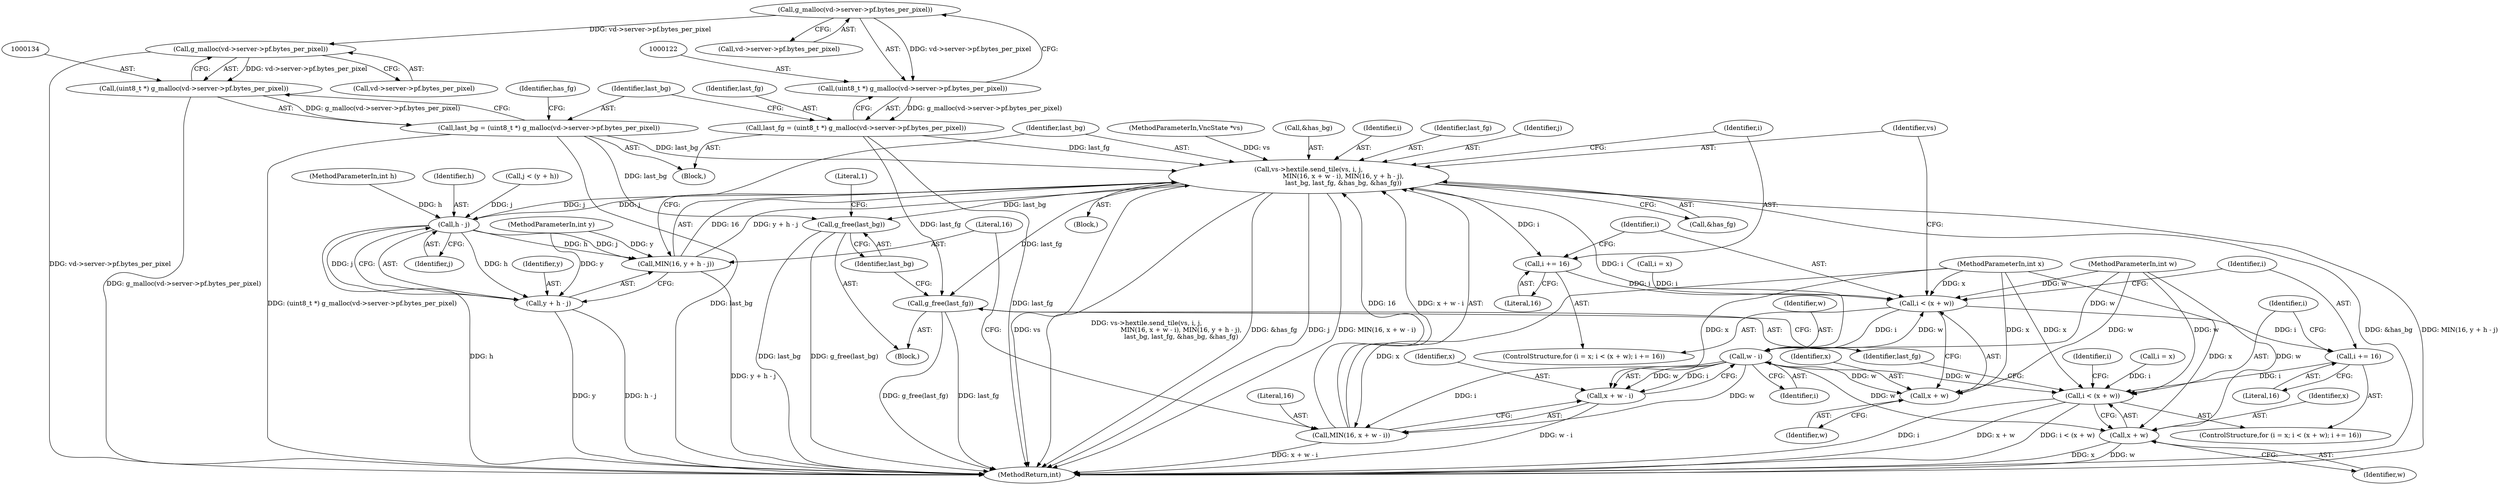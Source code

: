 digraph "1_qemu_9f64916da20eea67121d544698676295bbb105a7@API" {
"1000123" [label="(Call,g_malloc(vd->server->pf.bytes_per_pixel))"];
"1000121" [label="(Call,(uint8_t *) g_malloc(vd->server->pf.bytes_per_pixel))"];
"1000119" [label="(Call,last_fg = (uint8_t *) g_malloc(vd->server->pf.bytes_per_pixel))"];
"1000187" [label="(Call,vs->hextile.send_tile(vs, i, j,\n                                  MIN(16, x + w - i), MIN(16, y + h - j),\n                                  last_bg, last_fg, &has_bg, &has_fg))"];
"1000183" [label="(Call,i += 16)"];
"1000178" [label="(Call,i < (x + w))"];
"1000170" [label="(Call,i += 16)"];
"1000165" [label="(Call,i < (x + w))"];
"1000195" [label="(Call,w - i)"];
"1000167" [label="(Call,x + w)"];
"1000180" [label="(Call,x + w)"];
"1000191" [label="(Call,MIN(16, x + w - i))"];
"1000193" [label="(Call,x + w - i)"];
"1000202" [label="(Call,h - j)"];
"1000198" [label="(Call,MIN(16, y + h - j))"];
"1000200" [label="(Call,y + h - j)"];
"1000211" [label="(Call,g_free(last_fg))"];
"1000213" [label="(Call,g_free(last_bg))"];
"1000135" [label="(Call,g_malloc(vd->server->pf.bytes_per_pixel))"];
"1000133" [label="(Call,(uint8_t *) g_malloc(vd->server->pf.bytes_per_pixel))"];
"1000131" [label="(Call,last_bg = (uint8_t *) g_malloc(vd->server->pf.bytes_per_pixel))"];
"1000187" [label="(Call,vs->hextile.send_tile(vs, i, j,\n                                  MIN(16, x + w - i), MIN(16, y + h - j),\n                                  last_bg, last_fg, &has_bg, &has_fg))"];
"1000105" [label="(MethodParameterIn,int h)"];
"1000123" [label="(Call,g_malloc(vd->server->pf.bytes_per_pixel))"];
"1000203" [label="(Identifier,h)"];
"1000131" [label="(Call,last_bg = (uint8_t *) g_malloc(vd->server->pf.bytes_per_pixel))"];
"1000300" [label="(MethodReturn,int)"];
"1000192" [label="(Literal,16)"];
"1000172" [label="(Literal,16)"];
"1000185" [label="(Literal,16)"];
"1000165" [label="(Call,i < (x + w))"];
"1000209" [label="(Call,&has_fg)"];
"1000193" [label="(Call,x + w - i)"];
"1000186" [label="(Block,)"];
"1000119" [label="(Call,last_fg = (uint8_t *) g_malloc(vd->server->pf.bytes_per_pixel))"];
"1000183" [label="(Call,i += 16)"];
"1000189" [label="(Identifier,i)"];
"1000161" [label="(ControlStructure,for (i = x; i < (x + w); i += 16))"];
"1000212" [label="(Identifier,last_fg)"];
"1000170" [label="(Call,i += 16)"];
"1000199" [label="(Literal,16)"];
"1000206" [label="(Identifier,last_fg)"];
"1000175" [label="(Call,i = x)"];
"1000197" [label="(Identifier,i)"];
"1000168" [label="(Identifier,x)"];
"1000204" [label="(Identifier,j)"];
"1000176" [label="(Identifier,i)"];
"1000162" [label="(Call,i = x)"];
"1000124" [label="(Call,vd->server->pf.bytes_per_pixel)"];
"1000136" [label="(Call,vd->server->pf.bytes_per_pixel)"];
"1000144" [label="(Identifier,has_fg)"];
"1000166" [label="(Identifier,i)"];
"1000152" [label="(Call,j < (y + h))"];
"1000181" [label="(Identifier,x)"];
"1000180" [label="(Call,x + w)"];
"1000190" [label="(Identifier,j)"];
"1000194" [label="(Identifier,x)"];
"1000167" [label="(Call,x + w)"];
"1000198" [label="(Call,MIN(16, y + h - j))"];
"1000184" [label="(Identifier,i)"];
"1000132" [label="(Identifier,last_bg)"];
"1000214" [label="(Identifier,last_bg)"];
"1000135" [label="(Call,g_malloc(vd->server->pf.bytes_per_pixel))"];
"1000195" [label="(Call,w - i)"];
"1000178" [label="(Call,i < (x + w))"];
"1000174" [label="(ControlStructure,for (i = x; i < (x + w); i += 16))"];
"1000196" [label="(Identifier,w)"];
"1000188" [label="(Identifier,vs)"];
"1000106" [label="(Block,)"];
"1000169" [label="(Identifier,w)"];
"1000211" [label="(Call,g_free(last_fg))"];
"1000171" [label="(Identifier,i)"];
"1000191" [label="(Call,MIN(16, x + w - i))"];
"1000103" [label="(MethodParameterIn,int y)"];
"1000213" [label="(Call,g_free(last_bg))"];
"1000120" [label="(Identifier,last_fg)"];
"1000101" [label="(MethodParameterIn,VncState *vs)"];
"1000207" [label="(Call,&has_bg)"];
"1000179" [label="(Identifier,i)"];
"1000216" [label="(Literal,1)"];
"1000205" [label="(Identifier,last_bg)"];
"1000202" [label="(Call,h - j)"];
"1000104" [label="(MethodParameterIn,int w)"];
"1000201" [label="(Identifier,y)"];
"1000160" [label="(Block,)"];
"1000121" [label="(Call,(uint8_t *) g_malloc(vd->server->pf.bytes_per_pixel))"];
"1000200" [label="(Call,y + h - j)"];
"1000102" [label="(MethodParameterIn,int x)"];
"1000133" [label="(Call,(uint8_t *) g_malloc(vd->server->pf.bytes_per_pixel))"];
"1000182" [label="(Identifier,w)"];
"1000123" -> "1000121"  [label="AST: "];
"1000123" -> "1000124"  [label="CFG: "];
"1000124" -> "1000123"  [label="AST: "];
"1000121" -> "1000123"  [label="CFG: "];
"1000123" -> "1000121"  [label="DDG: vd->server->pf.bytes_per_pixel"];
"1000123" -> "1000135"  [label="DDG: vd->server->pf.bytes_per_pixel"];
"1000121" -> "1000119"  [label="AST: "];
"1000122" -> "1000121"  [label="AST: "];
"1000119" -> "1000121"  [label="CFG: "];
"1000121" -> "1000119"  [label="DDG: g_malloc(vd->server->pf.bytes_per_pixel)"];
"1000119" -> "1000106"  [label="AST: "];
"1000120" -> "1000119"  [label="AST: "];
"1000132" -> "1000119"  [label="CFG: "];
"1000119" -> "1000300"  [label="DDG: last_fg"];
"1000119" -> "1000187"  [label="DDG: last_fg"];
"1000119" -> "1000211"  [label="DDG: last_fg"];
"1000187" -> "1000186"  [label="AST: "];
"1000187" -> "1000209"  [label="CFG: "];
"1000188" -> "1000187"  [label="AST: "];
"1000189" -> "1000187"  [label="AST: "];
"1000190" -> "1000187"  [label="AST: "];
"1000191" -> "1000187"  [label="AST: "];
"1000198" -> "1000187"  [label="AST: "];
"1000205" -> "1000187"  [label="AST: "];
"1000206" -> "1000187"  [label="AST: "];
"1000207" -> "1000187"  [label="AST: "];
"1000209" -> "1000187"  [label="AST: "];
"1000184" -> "1000187"  [label="CFG: "];
"1000187" -> "1000300"  [label="DDG: vs"];
"1000187" -> "1000300"  [label="DDG: vs->hextile.send_tile(vs, i, j,\n                                  MIN(16, x + w - i), MIN(16, y + h - j),\n                                  last_bg, last_fg, &has_bg, &has_fg)"];
"1000187" -> "1000300"  [label="DDG: &has_fg"];
"1000187" -> "1000300"  [label="DDG: j"];
"1000187" -> "1000300"  [label="DDG: MIN(16, x + w - i)"];
"1000187" -> "1000300"  [label="DDG: &has_bg"];
"1000187" -> "1000300"  [label="DDG: MIN(16, y + h - j)"];
"1000187" -> "1000183"  [label="DDG: i"];
"1000101" -> "1000187"  [label="DDG: vs"];
"1000195" -> "1000187"  [label="DDG: i"];
"1000202" -> "1000187"  [label="DDG: j"];
"1000191" -> "1000187"  [label="DDG: 16"];
"1000191" -> "1000187"  [label="DDG: x + w - i"];
"1000198" -> "1000187"  [label="DDG: 16"];
"1000198" -> "1000187"  [label="DDG: y + h - j"];
"1000187" -> "1000202"  [label="DDG: j"];
"1000131" -> "1000187"  [label="DDG: last_bg"];
"1000187" -> "1000211"  [label="DDG: last_fg"];
"1000187" -> "1000213"  [label="DDG: last_bg"];
"1000183" -> "1000174"  [label="AST: "];
"1000183" -> "1000185"  [label="CFG: "];
"1000184" -> "1000183"  [label="AST: "];
"1000185" -> "1000183"  [label="AST: "];
"1000179" -> "1000183"  [label="CFG: "];
"1000183" -> "1000178"  [label="DDG: i"];
"1000178" -> "1000174"  [label="AST: "];
"1000178" -> "1000180"  [label="CFG: "];
"1000179" -> "1000178"  [label="AST: "];
"1000180" -> "1000178"  [label="AST: "];
"1000188" -> "1000178"  [label="CFG: "];
"1000171" -> "1000178"  [label="CFG: "];
"1000178" -> "1000170"  [label="DDG: i"];
"1000175" -> "1000178"  [label="DDG: i"];
"1000102" -> "1000178"  [label="DDG: x"];
"1000195" -> "1000178"  [label="DDG: w"];
"1000104" -> "1000178"  [label="DDG: w"];
"1000178" -> "1000195"  [label="DDG: i"];
"1000170" -> "1000161"  [label="AST: "];
"1000170" -> "1000172"  [label="CFG: "];
"1000171" -> "1000170"  [label="AST: "];
"1000172" -> "1000170"  [label="AST: "];
"1000166" -> "1000170"  [label="CFG: "];
"1000170" -> "1000165"  [label="DDG: i"];
"1000165" -> "1000161"  [label="AST: "];
"1000165" -> "1000167"  [label="CFG: "];
"1000166" -> "1000165"  [label="AST: "];
"1000167" -> "1000165"  [label="AST: "];
"1000176" -> "1000165"  [label="CFG: "];
"1000212" -> "1000165"  [label="CFG: "];
"1000165" -> "1000300"  [label="DDG: i"];
"1000165" -> "1000300"  [label="DDG: x + w"];
"1000165" -> "1000300"  [label="DDG: i < (x + w)"];
"1000162" -> "1000165"  [label="DDG: i"];
"1000102" -> "1000165"  [label="DDG: x"];
"1000104" -> "1000165"  [label="DDG: w"];
"1000195" -> "1000165"  [label="DDG: w"];
"1000195" -> "1000193"  [label="AST: "];
"1000195" -> "1000197"  [label="CFG: "];
"1000196" -> "1000195"  [label="AST: "];
"1000197" -> "1000195"  [label="AST: "];
"1000193" -> "1000195"  [label="CFG: "];
"1000195" -> "1000167"  [label="DDG: w"];
"1000195" -> "1000180"  [label="DDG: w"];
"1000195" -> "1000191"  [label="DDG: w"];
"1000195" -> "1000191"  [label="DDG: i"];
"1000195" -> "1000193"  [label="DDG: w"];
"1000195" -> "1000193"  [label="DDG: i"];
"1000104" -> "1000195"  [label="DDG: w"];
"1000167" -> "1000169"  [label="CFG: "];
"1000168" -> "1000167"  [label="AST: "];
"1000169" -> "1000167"  [label="AST: "];
"1000167" -> "1000300"  [label="DDG: x"];
"1000167" -> "1000300"  [label="DDG: w"];
"1000102" -> "1000167"  [label="DDG: x"];
"1000104" -> "1000167"  [label="DDG: w"];
"1000180" -> "1000182"  [label="CFG: "];
"1000181" -> "1000180"  [label="AST: "];
"1000182" -> "1000180"  [label="AST: "];
"1000102" -> "1000180"  [label="DDG: x"];
"1000104" -> "1000180"  [label="DDG: w"];
"1000191" -> "1000193"  [label="CFG: "];
"1000192" -> "1000191"  [label="AST: "];
"1000193" -> "1000191"  [label="AST: "];
"1000199" -> "1000191"  [label="CFG: "];
"1000191" -> "1000300"  [label="DDG: x + w - i"];
"1000102" -> "1000191"  [label="DDG: x"];
"1000194" -> "1000193"  [label="AST: "];
"1000193" -> "1000300"  [label="DDG: w - i"];
"1000102" -> "1000193"  [label="DDG: x"];
"1000202" -> "1000200"  [label="AST: "];
"1000202" -> "1000204"  [label="CFG: "];
"1000203" -> "1000202"  [label="AST: "];
"1000204" -> "1000202"  [label="AST: "];
"1000200" -> "1000202"  [label="CFG: "];
"1000202" -> "1000300"  [label="DDG: h"];
"1000202" -> "1000198"  [label="DDG: h"];
"1000202" -> "1000198"  [label="DDG: j"];
"1000202" -> "1000200"  [label="DDG: h"];
"1000202" -> "1000200"  [label="DDG: j"];
"1000105" -> "1000202"  [label="DDG: h"];
"1000152" -> "1000202"  [label="DDG: j"];
"1000198" -> "1000200"  [label="CFG: "];
"1000199" -> "1000198"  [label="AST: "];
"1000200" -> "1000198"  [label="AST: "];
"1000205" -> "1000198"  [label="CFG: "];
"1000198" -> "1000300"  [label="DDG: y + h - j"];
"1000103" -> "1000198"  [label="DDG: y"];
"1000201" -> "1000200"  [label="AST: "];
"1000200" -> "1000300"  [label="DDG: y"];
"1000200" -> "1000300"  [label="DDG: h - j"];
"1000103" -> "1000200"  [label="DDG: y"];
"1000211" -> "1000160"  [label="AST: "];
"1000211" -> "1000212"  [label="CFG: "];
"1000212" -> "1000211"  [label="AST: "];
"1000214" -> "1000211"  [label="CFG: "];
"1000211" -> "1000300"  [label="DDG: last_fg"];
"1000211" -> "1000300"  [label="DDG: g_free(last_fg)"];
"1000213" -> "1000160"  [label="AST: "];
"1000213" -> "1000214"  [label="CFG: "];
"1000214" -> "1000213"  [label="AST: "];
"1000216" -> "1000213"  [label="CFG: "];
"1000213" -> "1000300"  [label="DDG: last_bg"];
"1000213" -> "1000300"  [label="DDG: g_free(last_bg)"];
"1000131" -> "1000213"  [label="DDG: last_bg"];
"1000135" -> "1000133"  [label="AST: "];
"1000135" -> "1000136"  [label="CFG: "];
"1000136" -> "1000135"  [label="AST: "];
"1000133" -> "1000135"  [label="CFG: "];
"1000135" -> "1000300"  [label="DDG: vd->server->pf.bytes_per_pixel"];
"1000135" -> "1000133"  [label="DDG: vd->server->pf.bytes_per_pixel"];
"1000133" -> "1000131"  [label="AST: "];
"1000134" -> "1000133"  [label="AST: "];
"1000131" -> "1000133"  [label="CFG: "];
"1000133" -> "1000300"  [label="DDG: g_malloc(vd->server->pf.bytes_per_pixel)"];
"1000133" -> "1000131"  [label="DDG: g_malloc(vd->server->pf.bytes_per_pixel)"];
"1000131" -> "1000106"  [label="AST: "];
"1000132" -> "1000131"  [label="AST: "];
"1000144" -> "1000131"  [label="CFG: "];
"1000131" -> "1000300"  [label="DDG: last_bg"];
"1000131" -> "1000300"  [label="DDG: (uint8_t *) g_malloc(vd->server->pf.bytes_per_pixel)"];
}

